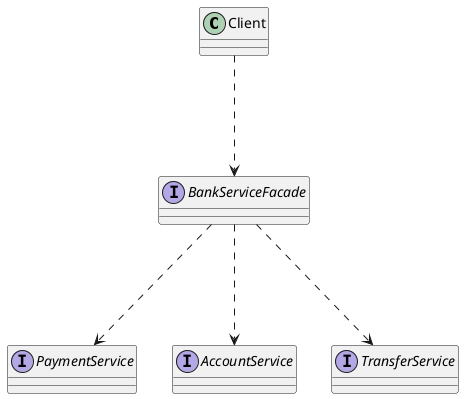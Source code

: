 @startuml

class Client

interface BankServiceFacade

interface PaymentService
interface AccountService
interface TransferService


Client --.> BankServiceFacade
BankServiceFacade --.> PaymentService
BankServiceFacade --.> AccountService
BankServiceFacade --.> TransferService

@enduml
